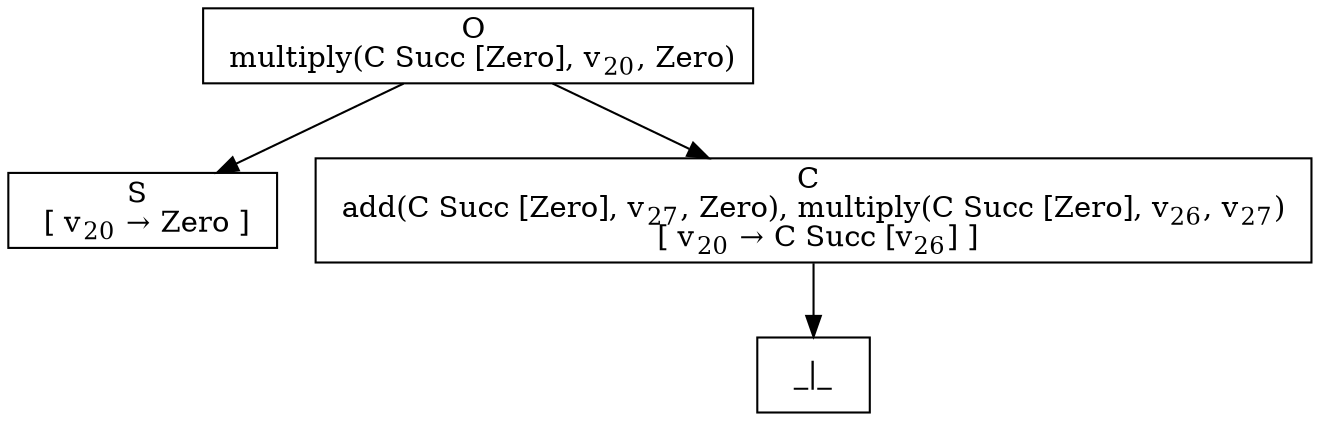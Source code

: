 digraph {
    graph [rankdir=TB
          ,bgcolor=transparent];
    node [shape=box
         ,fillcolor=white
         ,style=filled];
    0 [label=<O <BR/> multiply(C Succ [Zero], v<SUB>20</SUB>, Zero)>];
    1 [label=<S <BR/>  [ v<SUB>20</SUB> &rarr; Zero ] >];
    2 [label=<C <BR/> add(C Succ [Zero], v<SUB>27</SUB>, Zero), multiply(C Succ [Zero], v<SUB>26</SUB>, v<SUB>27</SUB>) <BR/>  [ v<SUB>20</SUB> &rarr; C Succ [v<SUB>26</SUB>] ] >];
    3 [label=<_|_>];
    0 -> 1 [label=""];
    0 -> 2 [label=""];
    2 -> 3 [label=""];
}